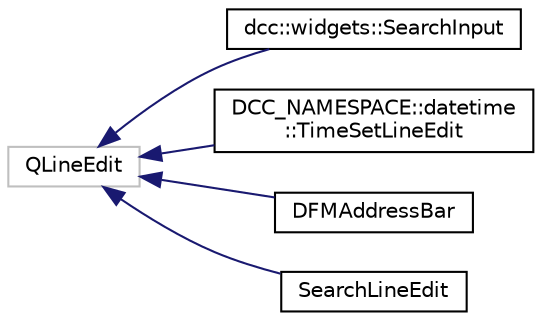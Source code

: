 digraph "类继承关系图"
{
  edge [fontname="Helvetica",fontsize="10",labelfontname="Helvetica",labelfontsize="10"];
  node [fontname="Helvetica",fontsize="10",shape=record];
  rankdir="LR";
  Node1600 [label="QLineEdit",height=0.2,width=0.4,color="grey75", fillcolor="white", style="filled"];
  Node1600 -> Node0 [dir="back",color="midnightblue",fontsize="10",style="solid",fontname="Helvetica"];
  Node0 [label="dcc::widgets::SearchInput",height=0.2,width=0.4,color="black", fillcolor="white", style="filled",URL="$classdcc_1_1widgets_1_1_search_input.html"];
  Node1600 -> Node1602 [dir="back",color="midnightblue",fontsize="10",style="solid",fontname="Helvetica"];
  Node1602 [label="DCC_NAMESPACE::datetime\l::TimeSetLineEdit",height=0.2,width=0.4,color="black", fillcolor="white", style="filled",URL="$class_d_c_c___n_a_m_e_s_p_a_c_e_1_1datetime_1_1_time_set_line_edit.html"];
  Node1600 -> Node1603 [dir="back",color="midnightblue",fontsize="10",style="solid",fontname="Helvetica"];
  Node1603 [label="DFMAddressBar",height=0.2,width=0.4,color="black", fillcolor="white", style="filled",URL="$class_d_f_m_address_bar.html",tooltip="DFMAddressBar is the address bar of the file manager "];
  Node1600 -> Node1604 [dir="back",color="midnightblue",fontsize="10",style="solid",fontname="Helvetica"];
  Node1604 [label="SearchLineEdit",height=0.2,width=0.4,color="black", fillcolor="white", style="filled",URL="$class_search_line_edit.html"];
}
